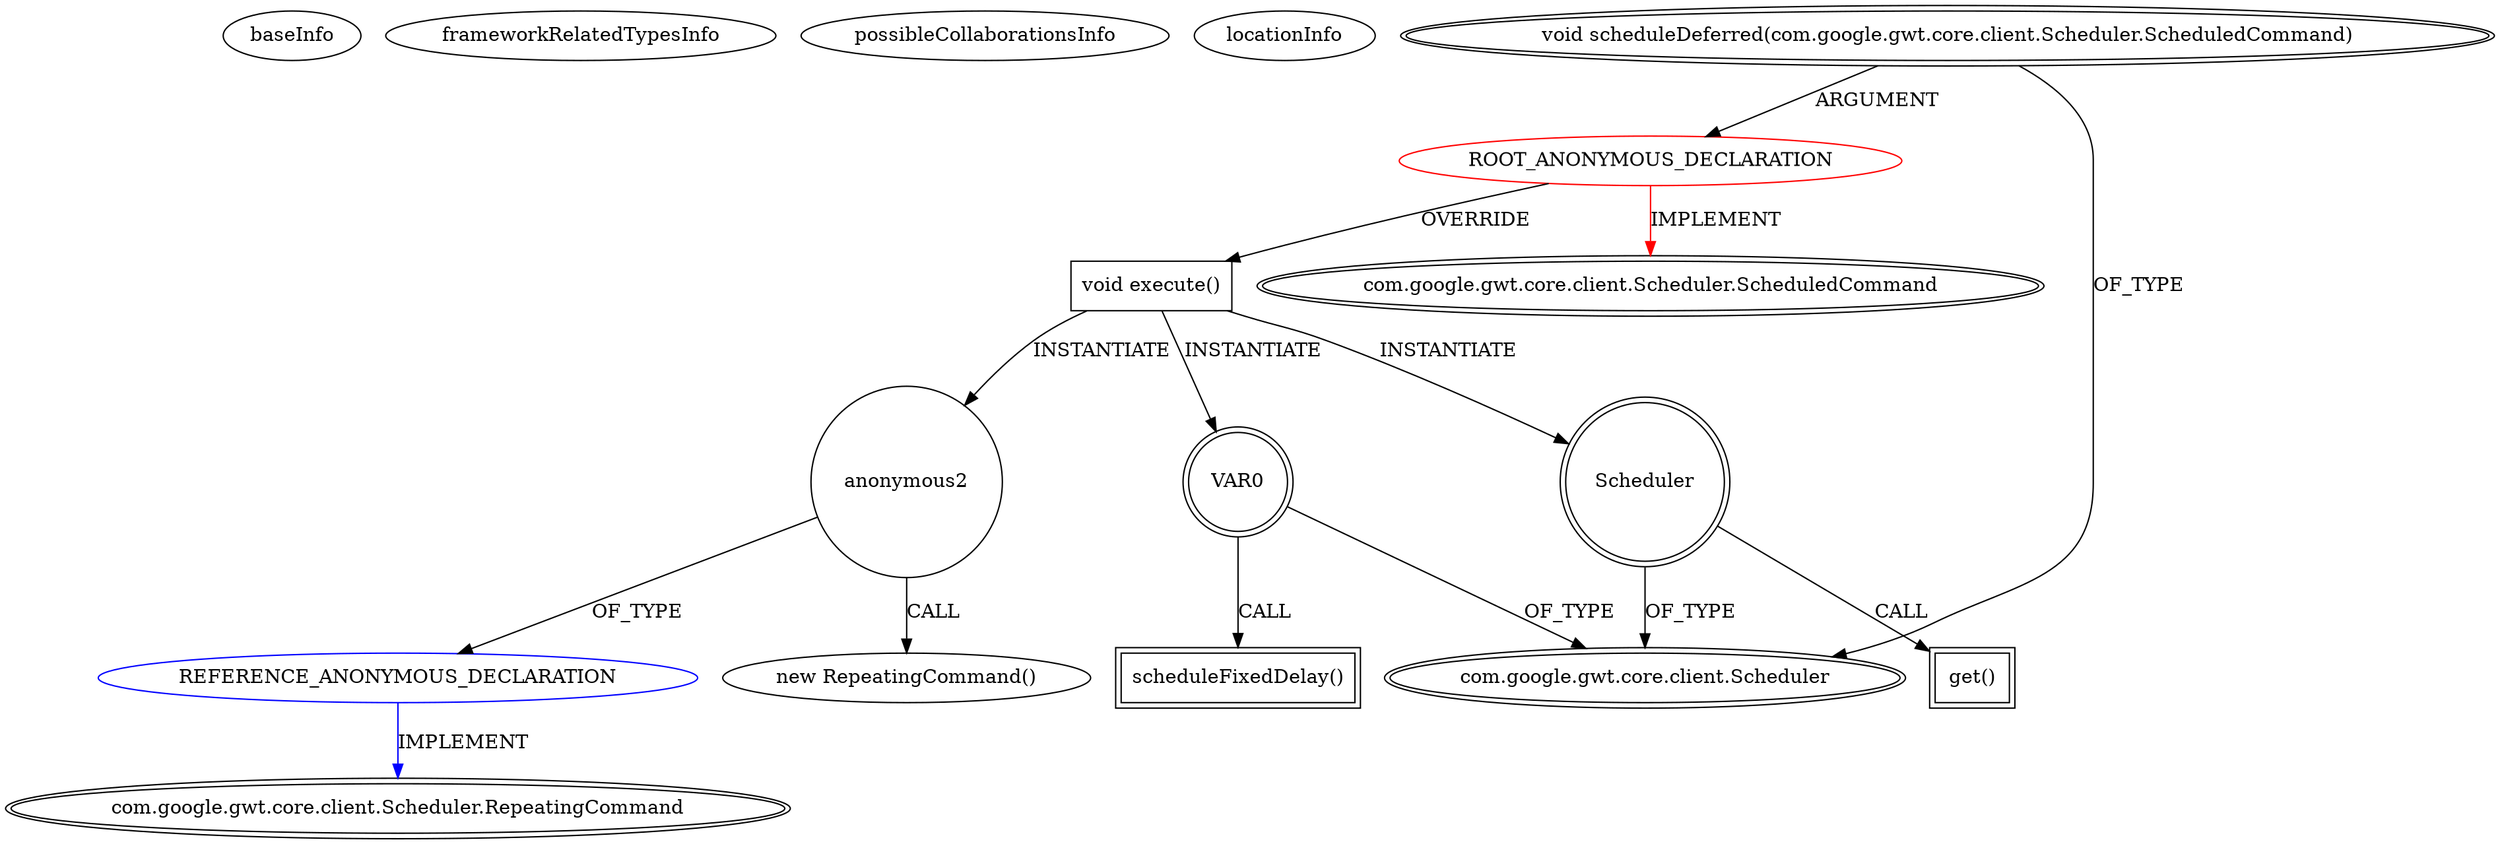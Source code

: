 digraph {
baseInfo[graphId=755,category="extension_graph",isAnonymous=true,possibleRelation=true]
frameworkRelatedTypesInfo[0="com.google.gwt.core.client.Scheduler.ScheduledCommand"]
possibleCollaborationsInfo[0="755~OVERRIDING_METHOD_DECLARATION-INSTANTIATION-~com.google.gwt.core.client.Scheduler.ScheduledCommand ~com.google.gwt.core.client.Scheduler.RepeatingCommand ~true~true"]
locationInfo[projectName="ashtonthomas-gwt-fast-touch-press",filePath="/ashtonthomas-gwt-fast-touch-press/gwt-fast-touch-press-master/src/io/ashton/fastpress/client/fast/FastPressElement.java",contextSignature="void onClick(com.google.gwt.user.client.Event)",graphId="755"]
0[label="ROOT_ANONYMOUS_DECLARATION",vertexType="ROOT_ANONYMOUS_DECLARATION",isFrameworkType=false,color=red]
1[label="com.google.gwt.core.client.Scheduler.ScheduledCommand",vertexType="FRAMEWORK_INTERFACE_TYPE",isFrameworkType=true,peripheries=2]
2[label="void scheduleDeferred(com.google.gwt.core.client.Scheduler.ScheduledCommand)",vertexType="OUTSIDE_CALL",isFrameworkType=true,peripheries=2]
3[label="com.google.gwt.core.client.Scheduler",vertexType="FRAMEWORK_CLASS_TYPE",isFrameworkType=true,peripheries=2]
4[label="void execute()",vertexType="OVERRIDING_METHOD_DECLARATION",isFrameworkType=false,shape=box]
5[label="VAR0",vertexType="VARIABLE_EXPRESION",isFrameworkType=true,peripheries=2,shape=circle]
6[label="scheduleFixedDelay()",vertexType="INSIDE_CALL",isFrameworkType=true,peripheries=2,shape=box]
8[label="Scheduler",vertexType="VARIABLE_EXPRESION",isFrameworkType=true,peripheries=2,shape=circle]
9[label="get()",vertexType="INSIDE_CALL",isFrameworkType=true,peripheries=2,shape=box]
12[label="anonymous2",vertexType="VARIABLE_EXPRESION",isFrameworkType=false,shape=circle]
13[label="REFERENCE_ANONYMOUS_DECLARATION",vertexType="REFERENCE_ANONYMOUS_DECLARATION",isFrameworkType=false,color=blue]
14[label="com.google.gwt.core.client.Scheduler.RepeatingCommand",vertexType="FRAMEWORK_INTERFACE_TYPE",isFrameworkType=true,peripheries=2]
11[label="new RepeatingCommand()",vertexType="CONSTRUCTOR_CALL",isFrameworkType=false]
0->1[label="IMPLEMENT",color=red]
2->0[label="ARGUMENT"]
2->3[label="OF_TYPE"]
0->4[label="OVERRIDE"]
4->5[label="INSTANTIATE"]
5->3[label="OF_TYPE"]
5->6[label="CALL"]
4->8[label="INSTANTIATE"]
8->3[label="OF_TYPE"]
8->9[label="CALL"]
4->12[label="INSTANTIATE"]
13->14[label="IMPLEMENT",color=blue]
12->13[label="OF_TYPE"]
12->11[label="CALL"]
}

